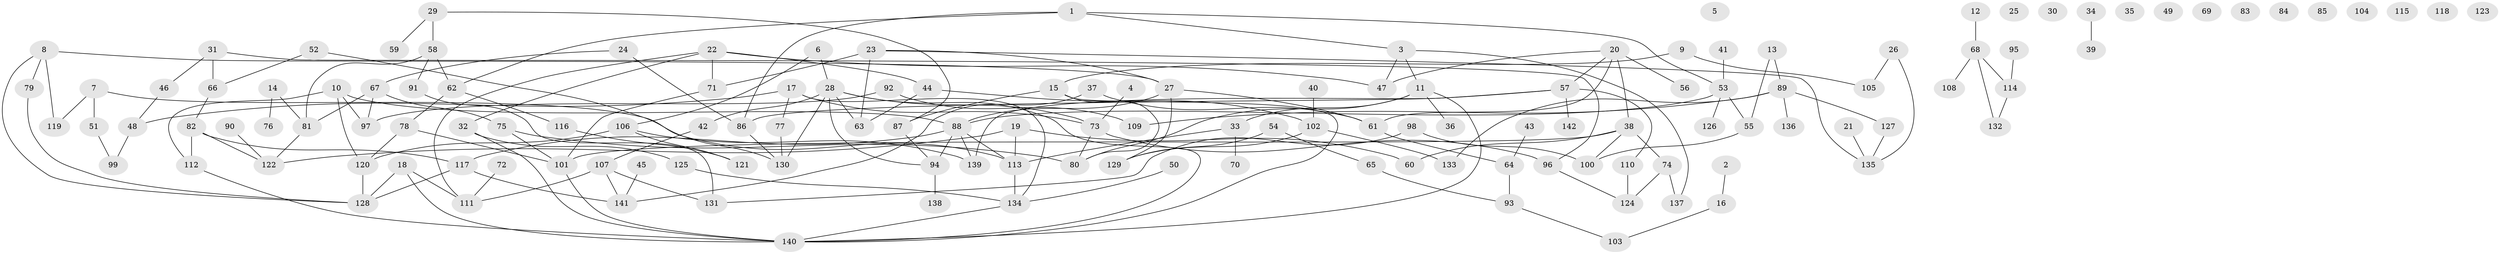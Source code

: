 // coarse degree distribution, {4: 0.16666666666666666, 9: 0.013888888888888888, 3: 0.2361111111111111, 7: 0.013888888888888888, 11: 0.013888888888888888, 12: 0.027777777777777776, 6: 0.027777777777777776, 8: 0.013888888888888888, 10: 0.013888888888888888, 2: 0.3055555555555556, 5: 0.041666666666666664, 1: 0.125}
// Generated by graph-tools (version 1.1) at 2025/48/03/04/25 22:48:22]
// undirected, 142 vertices, 186 edges
graph export_dot {
  node [color=gray90,style=filled];
  1;
  2;
  3;
  4;
  5;
  6;
  7;
  8;
  9;
  10;
  11;
  12;
  13;
  14;
  15;
  16;
  17;
  18;
  19;
  20;
  21;
  22;
  23;
  24;
  25;
  26;
  27;
  28;
  29;
  30;
  31;
  32;
  33;
  34;
  35;
  36;
  37;
  38;
  39;
  40;
  41;
  42;
  43;
  44;
  45;
  46;
  47;
  48;
  49;
  50;
  51;
  52;
  53;
  54;
  55;
  56;
  57;
  58;
  59;
  60;
  61;
  62;
  63;
  64;
  65;
  66;
  67;
  68;
  69;
  70;
  71;
  72;
  73;
  74;
  75;
  76;
  77;
  78;
  79;
  80;
  81;
  82;
  83;
  84;
  85;
  86;
  87;
  88;
  89;
  90;
  91;
  92;
  93;
  94;
  95;
  96;
  97;
  98;
  99;
  100;
  101;
  102;
  103;
  104;
  105;
  106;
  107;
  108;
  109;
  110;
  111;
  112;
  113;
  114;
  115;
  116;
  117;
  118;
  119;
  120;
  121;
  122;
  123;
  124;
  125;
  126;
  127;
  128;
  129;
  130;
  131;
  132;
  133;
  134;
  135;
  136;
  137;
  138;
  139;
  140;
  141;
  142;
  1 -- 3;
  1 -- 53;
  1 -- 62;
  1 -- 86;
  2 -- 16;
  3 -- 11;
  3 -- 47;
  3 -- 137;
  4 -- 73;
  6 -- 28;
  6 -- 106;
  7 -- 51;
  7 -- 113;
  7 -- 119;
  8 -- 27;
  8 -- 79;
  8 -- 119;
  8 -- 128;
  9 -- 15;
  9 -- 105;
  10 -- 88;
  10 -- 97;
  10 -- 112;
  10 -- 120;
  11 -- 33;
  11 -- 36;
  11 -- 80;
  11 -- 140;
  12 -- 68;
  13 -- 55;
  13 -- 89;
  14 -- 76;
  14 -- 81;
  15 -- 80;
  15 -- 87;
  15 -- 140;
  16 -- 103;
  17 -- 48;
  17 -- 73;
  17 -- 77;
  17 -- 134;
  18 -- 111;
  18 -- 128;
  18 -- 140;
  19 -- 60;
  19 -- 113;
  19 -- 122;
  20 -- 38;
  20 -- 47;
  20 -- 56;
  20 -- 57;
  20 -- 61;
  21 -- 135;
  22 -- 32;
  22 -- 44;
  22 -- 47;
  22 -- 71;
  22 -- 111;
  23 -- 27;
  23 -- 63;
  23 -- 71;
  23 -- 135;
  24 -- 67;
  24 -- 86;
  26 -- 105;
  26 -- 135;
  27 -- 61;
  27 -- 88;
  27 -- 129;
  28 -- 42;
  28 -- 63;
  28 -- 73;
  28 -- 94;
  28 -- 130;
  28 -- 140;
  29 -- 58;
  29 -- 59;
  29 -- 87;
  31 -- 46;
  31 -- 66;
  31 -- 96;
  32 -- 125;
  32 -- 140;
  33 -- 70;
  33 -- 113;
  34 -- 39;
  37 -- 61;
  37 -- 141;
  38 -- 60;
  38 -- 74;
  38 -- 100;
  38 -- 101;
  40 -- 102;
  41 -- 53;
  42 -- 107;
  43 -- 64;
  44 -- 63;
  44 -- 102;
  45 -- 141;
  46 -- 48;
  48 -- 99;
  50 -- 134;
  51 -- 99;
  52 -- 66;
  52 -- 130;
  53 -- 55;
  53 -- 88;
  53 -- 126;
  54 -- 65;
  54 -- 129;
  55 -- 100;
  57 -- 86;
  57 -- 110;
  57 -- 139;
  57 -- 142;
  58 -- 62;
  58 -- 81;
  58 -- 91;
  61 -- 64;
  62 -- 78;
  62 -- 116;
  64 -- 93;
  65 -- 93;
  66 -- 82;
  67 -- 75;
  67 -- 81;
  67 -- 97;
  68 -- 108;
  68 -- 114;
  68 -- 132;
  71 -- 101;
  72 -- 111;
  73 -- 80;
  73 -- 96;
  74 -- 124;
  74 -- 137;
  75 -- 80;
  75 -- 101;
  77 -- 130;
  78 -- 101;
  78 -- 120;
  79 -- 128;
  81 -- 122;
  82 -- 112;
  82 -- 117;
  82 -- 122;
  86 -- 130;
  87 -- 94;
  88 -- 94;
  88 -- 113;
  88 -- 117;
  88 -- 139;
  89 -- 109;
  89 -- 127;
  89 -- 133;
  89 -- 136;
  90 -- 122;
  91 -- 131;
  92 -- 97;
  92 -- 109;
  93 -- 103;
  94 -- 138;
  95 -- 114;
  96 -- 124;
  98 -- 100;
  98 -- 131;
  101 -- 140;
  102 -- 129;
  102 -- 133;
  106 -- 120;
  106 -- 121;
  106 -- 139;
  107 -- 111;
  107 -- 131;
  107 -- 141;
  110 -- 124;
  112 -- 140;
  113 -- 134;
  114 -- 132;
  116 -- 121;
  117 -- 128;
  117 -- 141;
  120 -- 128;
  125 -- 134;
  127 -- 135;
  134 -- 140;
}
